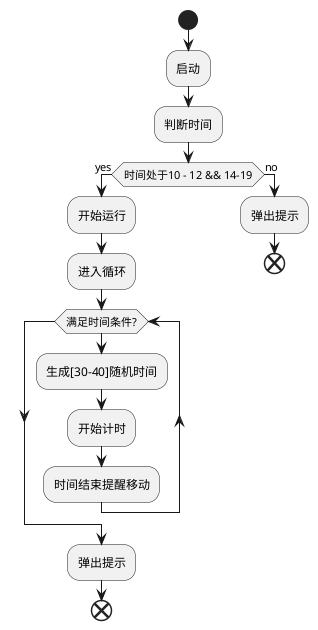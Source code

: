 @startuml
start
:启动;
:判断时间;
if(时间处于10 - 12 && 14-19) then(yes)
    :开始运行;
    :进入循环;
    while(满足时间条件?)
        :生成[30-40]随机时间;
        :开始计时;
        :时间结束提醒移动;
    endwhile
    :弹出提示;
    end
else (no)
    :弹出提示;
    end
@enduml